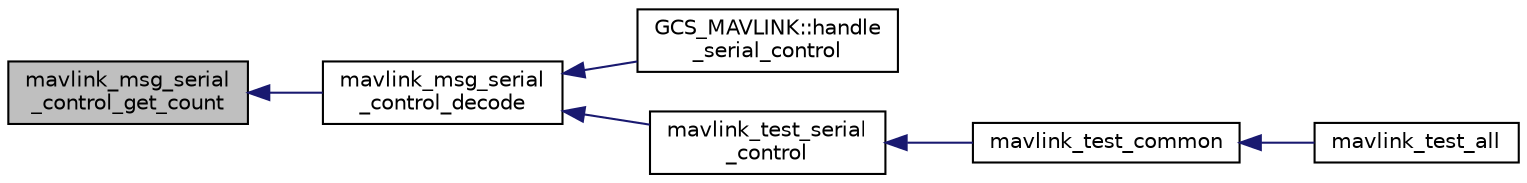 digraph "mavlink_msg_serial_control_get_count"
{
 // INTERACTIVE_SVG=YES
  edge [fontname="Helvetica",fontsize="10",labelfontname="Helvetica",labelfontsize="10"];
  node [fontname="Helvetica",fontsize="10",shape=record];
  rankdir="LR";
  Node1 [label="mavlink_msg_serial\l_control_get_count",height=0.2,width=0.4,color="black", fillcolor="grey75", style="filled" fontcolor="black"];
  Node1 -> Node2 [dir="back",color="midnightblue",fontsize="10",style="solid",fontname="Helvetica"];
  Node2 [label="mavlink_msg_serial\l_control_decode",height=0.2,width=0.4,color="black", fillcolor="white", style="filled",URL="$mavlink__msg__serial__control_8h.html#ad1d767fb6c15ba1b94137f0211584cdd",tooltip="Decode a serial_control message into a struct. "];
  Node2 -> Node3 [dir="back",color="midnightblue",fontsize="10",style="solid",fontname="Helvetica"];
  Node3 [label="GCS_MAVLINK::handle\l_serial_control",height=0.2,width=0.4,color="black", fillcolor="white", style="filled",URL="$classGCS__MAVLINK.html#adecc982b9dd27229f29b0756733ed137"];
  Node2 -> Node4 [dir="back",color="midnightblue",fontsize="10",style="solid",fontname="Helvetica"];
  Node4 [label="mavlink_test_serial\l_control",height=0.2,width=0.4,color="black", fillcolor="white", style="filled",URL="$v1_80_2common_2testsuite_8h.html#a28af94bc6471af3b98b6bb03f711625d"];
  Node4 -> Node5 [dir="back",color="midnightblue",fontsize="10",style="solid",fontname="Helvetica"];
  Node5 [label="mavlink_test_common",height=0.2,width=0.4,color="black", fillcolor="white", style="filled",URL="$v1_80_2common_2testsuite_8h.html#af349432601ac003d2c80a69c100c70a4"];
  Node5 -> Node6 [dir="back",color="midnightblue",fontsize="10",style="solid",fontname="Helvetica"];
  Node6 [label="mavlink_test_all",height=0.2,width=0.4,color="black", fillcolor="white", style="filled",URL="$v1_80_2common_2testsuite_8h.html#a4cc77b6c343679298da5d3c2b4e48759"];
}
